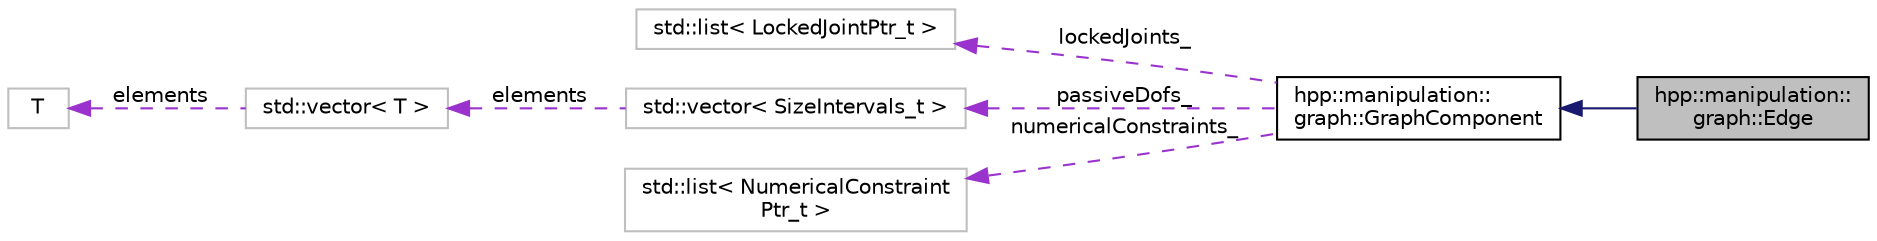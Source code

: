 digraph "hpp::manipulation::graph::Edge"
{
  edge [fontname="Helvetica",fontsize="10",labelfontname="Helvetica",labelfontsize="10"];
  node [fontname="Helvetica",fontsize="10",shape=record];
  rankdir="LR";
  Node1 [label="hpp::manipulation::\lgraph::Edge",height=0.2,width=0.4,color="black", fillcolor="grey75", style="filled" fontcolor="black"];
  Node2 -> Node1 [dir="back",color="midnightblue",fontsize="10",style="solid",fontname="Helvetica"];
  Node2 [label="hpp::manipulation::\lgraph::GraphComponent",height=0.2,width=0.4,color="black", fillcolor="white", style="filled",URL="$a00012.html",tooltip="Define common methods of the graph components. "];
  Node3 -> Node2 [dir="back",color="darkorchid3",fontsize="10",style="dashed",label=" lockedJoints_" ,fontname="Helvetica"];
  Node3 [label="std::list\< LockedJointPtr_t \>",height=0.2,width=0.4,color="grey75", fillcolor="white", style="filled"];
  Node4 -> Node2 [dir="back",color="darkorchid3",fontsize="10",style="dashed",label=" passiveDofs_" ,fontname="Helvetica"];
  Node4 [label="std::vector\< SizeIntervals_t \>",height=0.2,width=0.4,color="grey75", fillcolor="white", style="filled"];
  Node5 -> Node4 [dir="back",color="darkorchid3",fontsize="10",style="dashed",label=" elements" ,fontname="Helvetica"];
  Node5 [label="std::vector\< T \>",height=0.2,width=0.4,color="grey75", fillcolor="white", style="filled",tooltip="STL class. "];
  Node6 -> Node5 [dir="back",color="darkorchid3",fontsize="10",style="dashed",label=" elements" ,fontname="Helvetica"];
  Node6 [label="T",height=0.2,width=0.4,color="grey75", fillcolor="white", style="filled"];
  Node7 -> Node2 [dir="back",color="darkorchid3",fontsize="10",style="dashed",label=" numericalConstraints_" ,fontname="Helvetica"];
  Node7 [label="std::list\< NumericalConstraint\lPtr_t \>",height=0.2,width=0.4,color="grey75", fillcolor="white", style="filled"];
}
